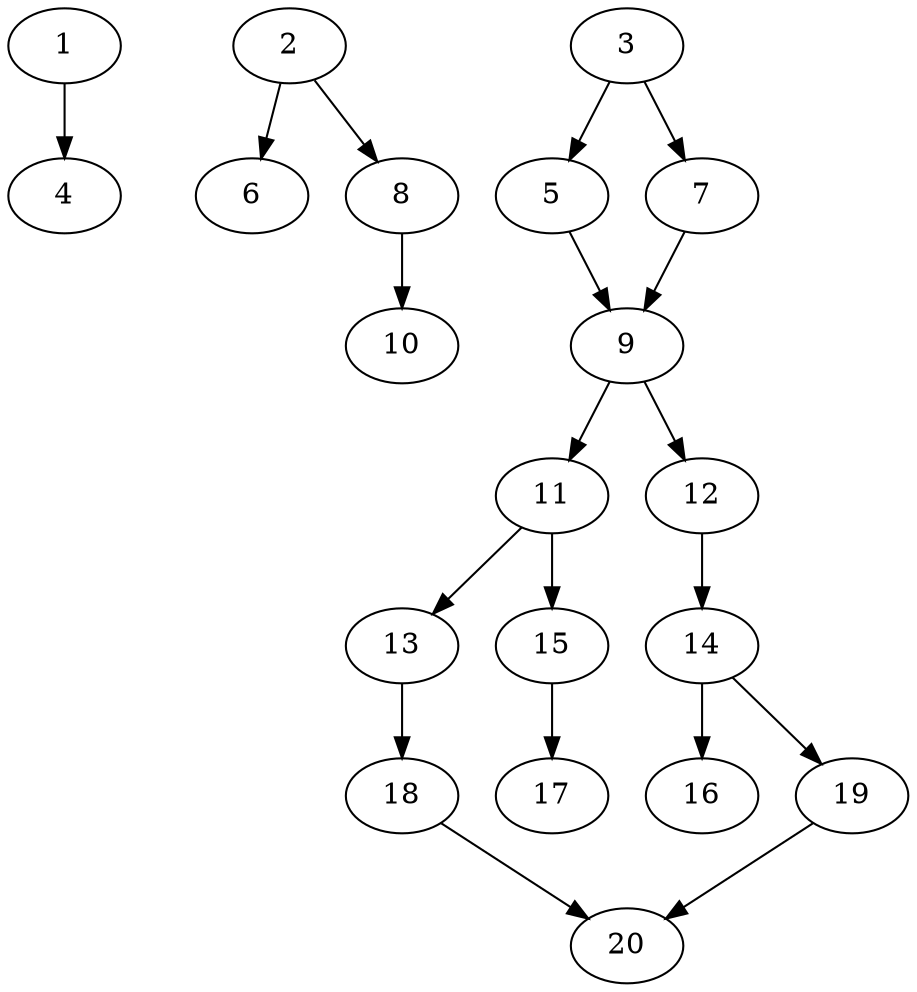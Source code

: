 // DAG automatically generated by daggen at Sat Jul 27 15:37:47 2019
// ./daggen --dot -n 20 --ccr 0.3 --fat 0.5 --regular 0.5 --density 0.4 --mindata 5242880 --maxdata 52428800 
digraph G {
  1 [size="64795307", alpha="0.06", expect_size="19438592"] 
  1 -> 4 [size ="19438592"]
  2 [size="126481067", alpha="0.07", expect_size="37944320"] 
  2 -> 6 [size ="37944320"]
  2 -> 8 [size ="37944320"]
  3 [size="44851200", alpha="0.02", expect_size="13455360"] 
  3 -> 5 [size ="13455360"]
  3 -> 7 [size ="13455360"]
  4 [size="68420267", alpha="0.07", expect_size="20526080"] 
  5 [size="174414507", alpha="0.08", expect_size="52324352"] 
  5 -> 9 [size ="52324352"]
  6 [size="62030507", alpha="0.18", expect_size="18609152"] 
  7 [size="73687040", alpha="0.08", expect_size="22106112"] 
  7 -> 9 [size ="22106112"]
  8 [size="40045227", alpha="0.14", expect_size="12013568"] 
  8 -> 10 [size ="12013568"]
  9 [size="80564907", alpha="0.15", expect_size="24169472"] 
  9 -> 11 [size ="24169472"]
  9 -> 12 [size ="24169472"]
  10 [size="100188160", alpha="0.09", expect_size="30056448"] 
  11 [size="51374080", alpha="0.08", expect_size="15412224"] 
  11 -> 13 [size ="15412224"]
  11 -> 15 [size ="15412224"]
  12 [size="100184747", alpha="0.20", expect_size="30055424"] 
  12 -> 14 [size ="30055424"]
  13 [size="156620800", alpha="0.09", expect_size="46986240"] 
  13 -> 18 [size ="46986240"]
  14 [size="168970240", alpha="0.05", expect_size="50691072"] 
  14 -> 16 [size ="50691072"]
  14 -> 19 [size ="50691072"]
  15 [size="64365227", alpha="0.18", expect_size="19309568"] 
  15 -> 17 [size ="19309568"]
  16 [size="124740267", alpha="0.11", expect_size="37422080"] 
  17 [size="112056320", alpha="0.10", expect_size="33616896"] 
  18 [size="18247680", alpha="0.07", expect_size="5474304"] 
  18 -> 20 [size ="5474304"]
  19 [size="130566827", alpha="0.03", expect_size="39170048"] 
  19 -> 20 [size ="39170048"]
  20 [size="87640747", alpha="0.05", expect_size="26292224"] 
}
